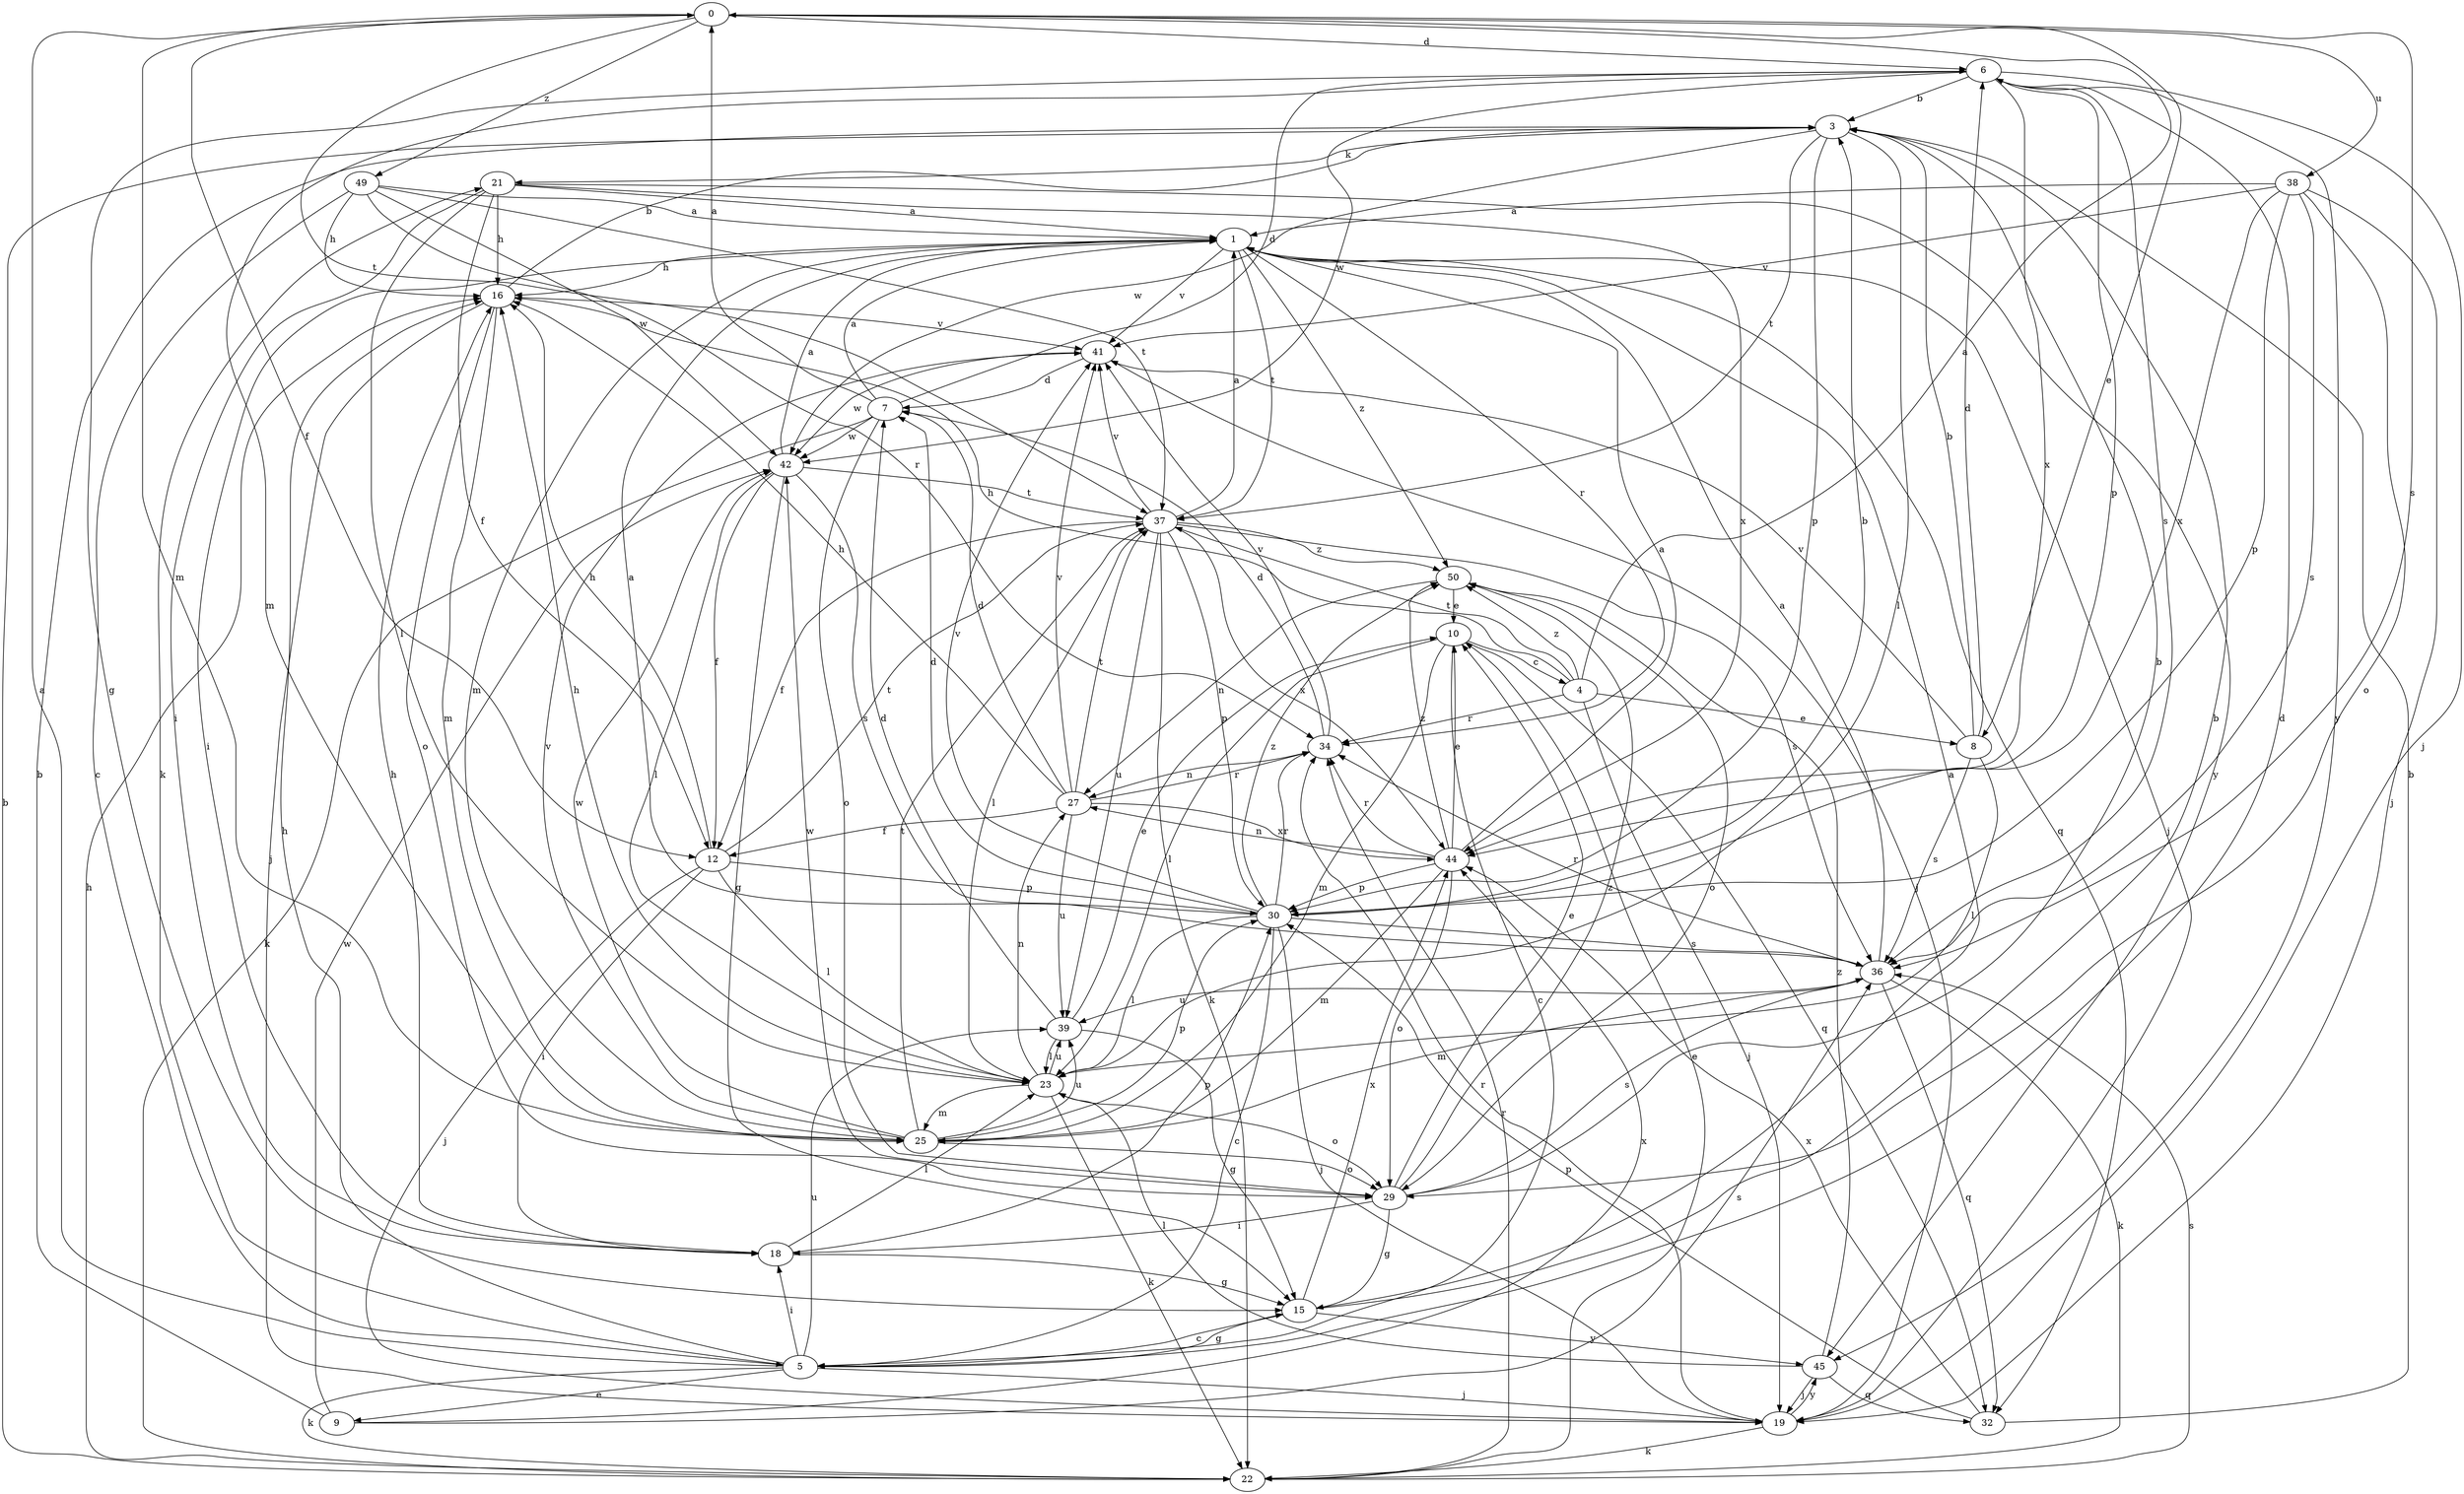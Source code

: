 strict digraph  {
0;
1;
3;
4;
5;
6;
7;
8;
9;
10;
12;
15;
16;
18;
19;
21;
22;
23;
25;
27;
29;
30;
32;
34;
36;
37;
38;
39;
41;
42;
44;
45;
49;
50;
0 -> 6  [label=d];
0 -> 8  [label=e];
0 -> 12  [label=f];
0 -> 25  [label=m];
0 -> 36  [label=s];
0 -> 37  [label=t];
0 -> 38  [label=u];
0 -> 49  [label=z];
1 -> 16  [label=h];
1 -> 18  [label=i];
1 -> 19  [label=j];
1 -> 25  [label=m];
1 -> 32  [label=q];
1 -> 34  [label=r];
1 -> 37  [label=t];
1 -> 41  [label=v];
1 -> 50  [label=z];
3 -> 21  [label=k];
3 -> 23  [label=l];
3 -> 30  [label=p];
3 -> 37  [label=t];
3 -> 42  [label=w];
4 -> 0  [label=a];
4 -> 8  [label=e];
4 -> 16  [label=h];
4 -> 19  [label=j];
4 -> 34  [label=r];
4 -> 37  [label=t];
4 -> 50  [label=z];
5 -> 0  [label=a];
5 -> 6  [label=d];
5 -> 9  [label=e];
5 -> 15  [label=g];
5 -> 16  [label=h];
5 -> 18  [label=i];
5 -> 19  [label=j];
5 -> 21  [label=k];
5 -> 22  [label=k];
5 -> 39  [label=u];
6 -> 3  [label=b];
6 -> 15  [label=g];
6 -> 19  [label=j];
6 -> 25  [label=m];
6 -> 30  [label=p];
6 -> 36  [label=s];
6 -> 42  [label=w];
6 -> 44  [label=x];
6 -> 45  [label=y];
7 -> 0  [label=a];
7 -> 1  [label=a];
7 -> 6  [label=d];
7 -> 22  [label=k];
7 -> 29  [label=o];
7 -> 42  [label=w];
8 -> 3  [label=b];
8 -> 6  [label=d];
8 -> 23  [label=l];
8 -> 36  [label=s];
8 -> 41  [label=v];
9 -> 3  [label=b];
9 -> 36  [label=s];
9 -> 42  [label=w];
9 -> 44  [label=x];
10 -> 4  [label=c];
10 -> 5  [label=c];
10 -> 23  [label=l];
10 -> 25  [label=m];
10 -> 32  [label=q];
12 -> 16  [label=h];
12 -> 18  [label=i];
12 -> 19  [label=j];
12 -> 23  [label=l];
12 -> 30  [label=p];
12 -> 37  [label=t];
15 -> 1  [label=a];
15 -> 3  [label=b];
15 -> 5  [label=c];
15 -> 44  [label=x];
15 -> 45  [label=y];
16 -> 3  [label=b];
16 -> 19  [label=j];
16 -> 25  [label=m];
16 -> 29  [label=o];
16 -> 41  [label=v];
18 -> 15  [label=g];
18 -> 16  [label=h];
18 -> 23  [label=l];
18 -> 30  [label=p];
19 -> 22  [label=k];
19 -> 34  [label=r];
19 -> 45  [label=y];
21 -> 1  [label=a];
21 -> 12  [label=f];
21 -> 16  [label=h];
21 -> 18  [label=i];
21 -> 23  [label=l];
21 -> 44  [label=x];
21 -> 45  [label=y];
22 -> 3  [label=b];
22 -> 10  [label=e];
22 -> 16  [label=h];
22 -> 34  [label=r];
22 -> 36  [label=s];
23 -> 16  [label=h];
23 -> 22  [label=k];
23 -> 25  [label=m];
23 -> 27  [label=n];
23 -> 29  [label=o];
23 -> 39  [label=u];
25 -> 29  [label=o];
25 -> 30  [label=p];
25 -> 37  [label=t];
25 -> 39  [label=u];
25 -> 41  [label=v];
25 -> 42  [label=w];
27 -> 7  [label=d];
27 -> 12  [label=f];
27 -> 16  [label=h];
27 -> 34  [label=r];
27 -> 37  [label=t];
27 -> 39  [label=u];
27 -> 41  [label=v];
27 -> 44  [label=x];
29 -> 3  [label=b];
29 -> 10  [label=e];
29 -> 15  [label=g];
29 -> 18  [label=i];
29 -> 36  [label=s];
29 -> 42  [label=w];
29 -> 50  [label=z];
30 -> 1  [label=a];
30 -> 3  [label=b];
30 -> 5  [label=c];
30 -> 7  [label=d];
30 -> 19  [label=j];
30 -> 23  [label=l];
30 -> 34  [label=r];
30 -> 36  [label=s];
30 -> 41  [label=v];
30 -> 50  [label=z];
32 -> 3  [label=b];
32 -> 30  [label=p];
32 -> 44  [label=x];
34 -> 7  [label=d];
34 -> 27  [label=n];
34 -> 41  [label=v];
36 -> 1  [label=a];
36 -> 22  [label=k];
36 -> 25  [label=m];
36 -> 32  [label=q];
36 -> 34  [label=r];
36 -> 39  [label=u];
37 -> 1  [label=a];
37 -> 12  [label=f];
37 -> 22  [label=k];
37 -> 23  [label=l];
37 -> 30  [label=p];
37 -> 36  [label=s];
37 -> 39  [label=u];
37 -> 41  [label=v];
37 -> 44  [label=x];
37 -> 50  [label=z];
38 -> 1  [label=a];
38 -> 19  [label=j];
38 -> 29  [label=o];
38 -> 30  [label=p];
38 -> 36  [label=s];
38 -> 41  [label=v];
38 -> 44  [label=x];
39 -> 7  [label=d];
39 -> 10  [label=e];
39 -> 15  [label=g];
39 -> 23  [label=l];
41 -> 7  [label=d];
41 -> 19  [label=j];
41 -> 42  [label=w];
42 -> 1  [label=a];
42 -> 12  [label=f];
42 -> 15  [label=g];
42 -> 23  [label=l];
42 -> 36  [label=s];
42 -> 37  [label=t];
44 -> 1  [label=a];
44 -> 10  [label=e];
44 -> 25  [label=m];
44 -> 27  [label=n];
44 -> 29  [label=o];
44 -> 30  [label=p];
44 -> 34  [label=r];
44 -> 50  [label=z];
45 -> 19  [label=j];
45 -> 23  [label=l];
45 -> 32  [label=q];
45 -> 50  [label=z];
49 -> 1  [label=a];
49 -> 5  [label=c];
49 -> 16  [label=h];
49 -> 34  [label=r];
49 -> 37  [label=t];
49 -> 42  [label=w];
50 -> 10  [label=e];
50 -> 27  [label=n];
50 -> 29  [label=o];
}
